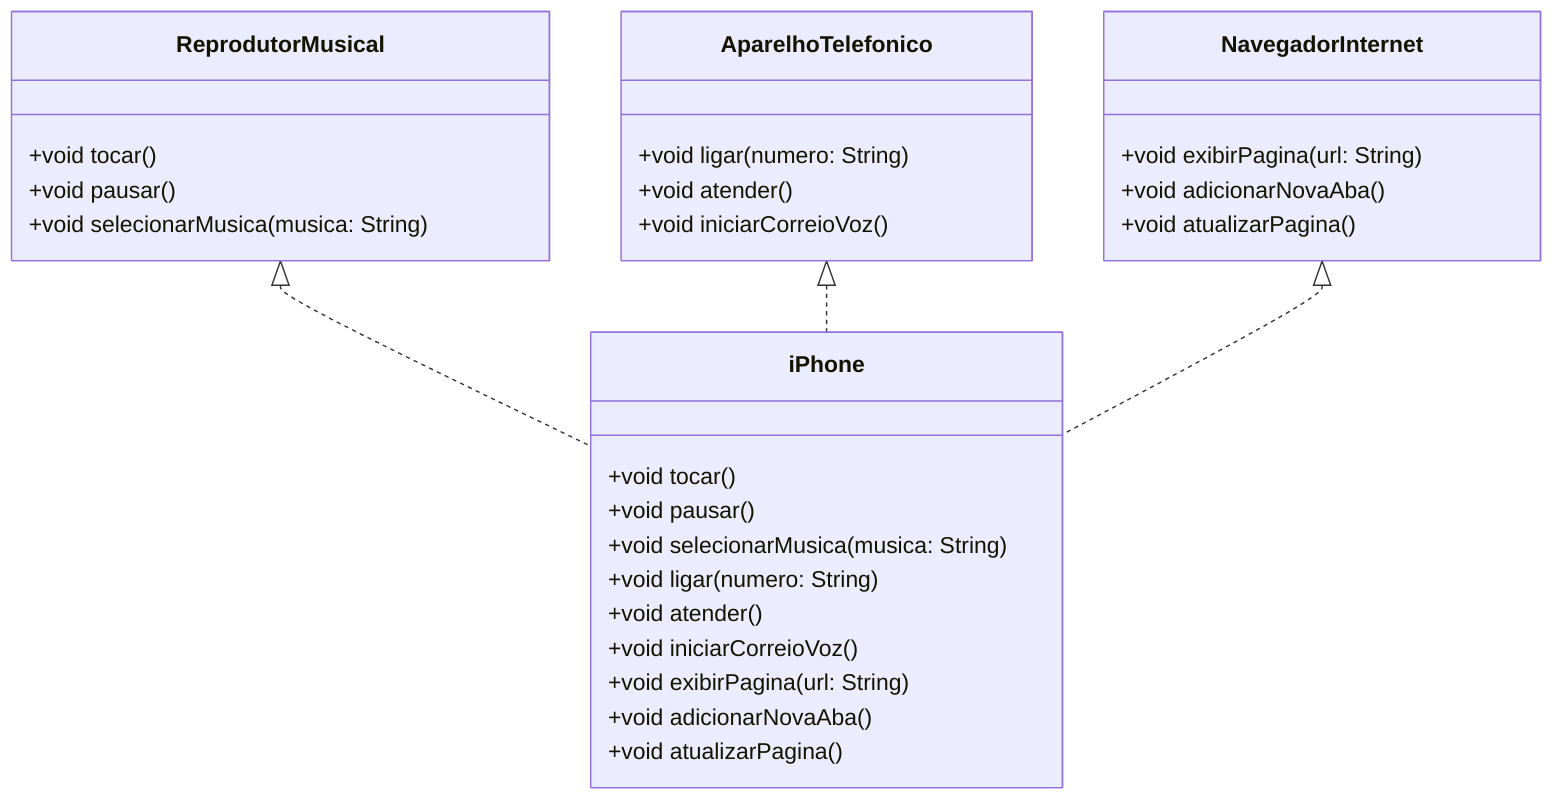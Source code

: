 classDiagram
    class ReprodutorMusical {
        +void tocar()
        +void pausar()
        +void selecionarMusica(musica: String)
    }

    class AparelhoTelefonico {
        +void ligar(numero: String)
        +void atender()
        +void iniciarCorreioVoz()
    }

    class NavegadorInternet {
        +void exibirPagina(url: String)
        +void adicionarNovaAba()
        +void atualizarPagina()
    }

    class iPhone {
        +void tocar()
        +void pausar()
        +void selecionarMusica(musica: String)
        +void ligar(numero: String)
        +void atender()
        +void iniciarCorreioVoz()
        +void exibirPagina(url: String)
        +void adicionarNovaAba()
        +void atualizarPagina()
    }

    ReprodutorMusical <|.. iPhone
    AparelhoTelefonico <|.. iPhone
    NavegadorInternet <|.. iPhone